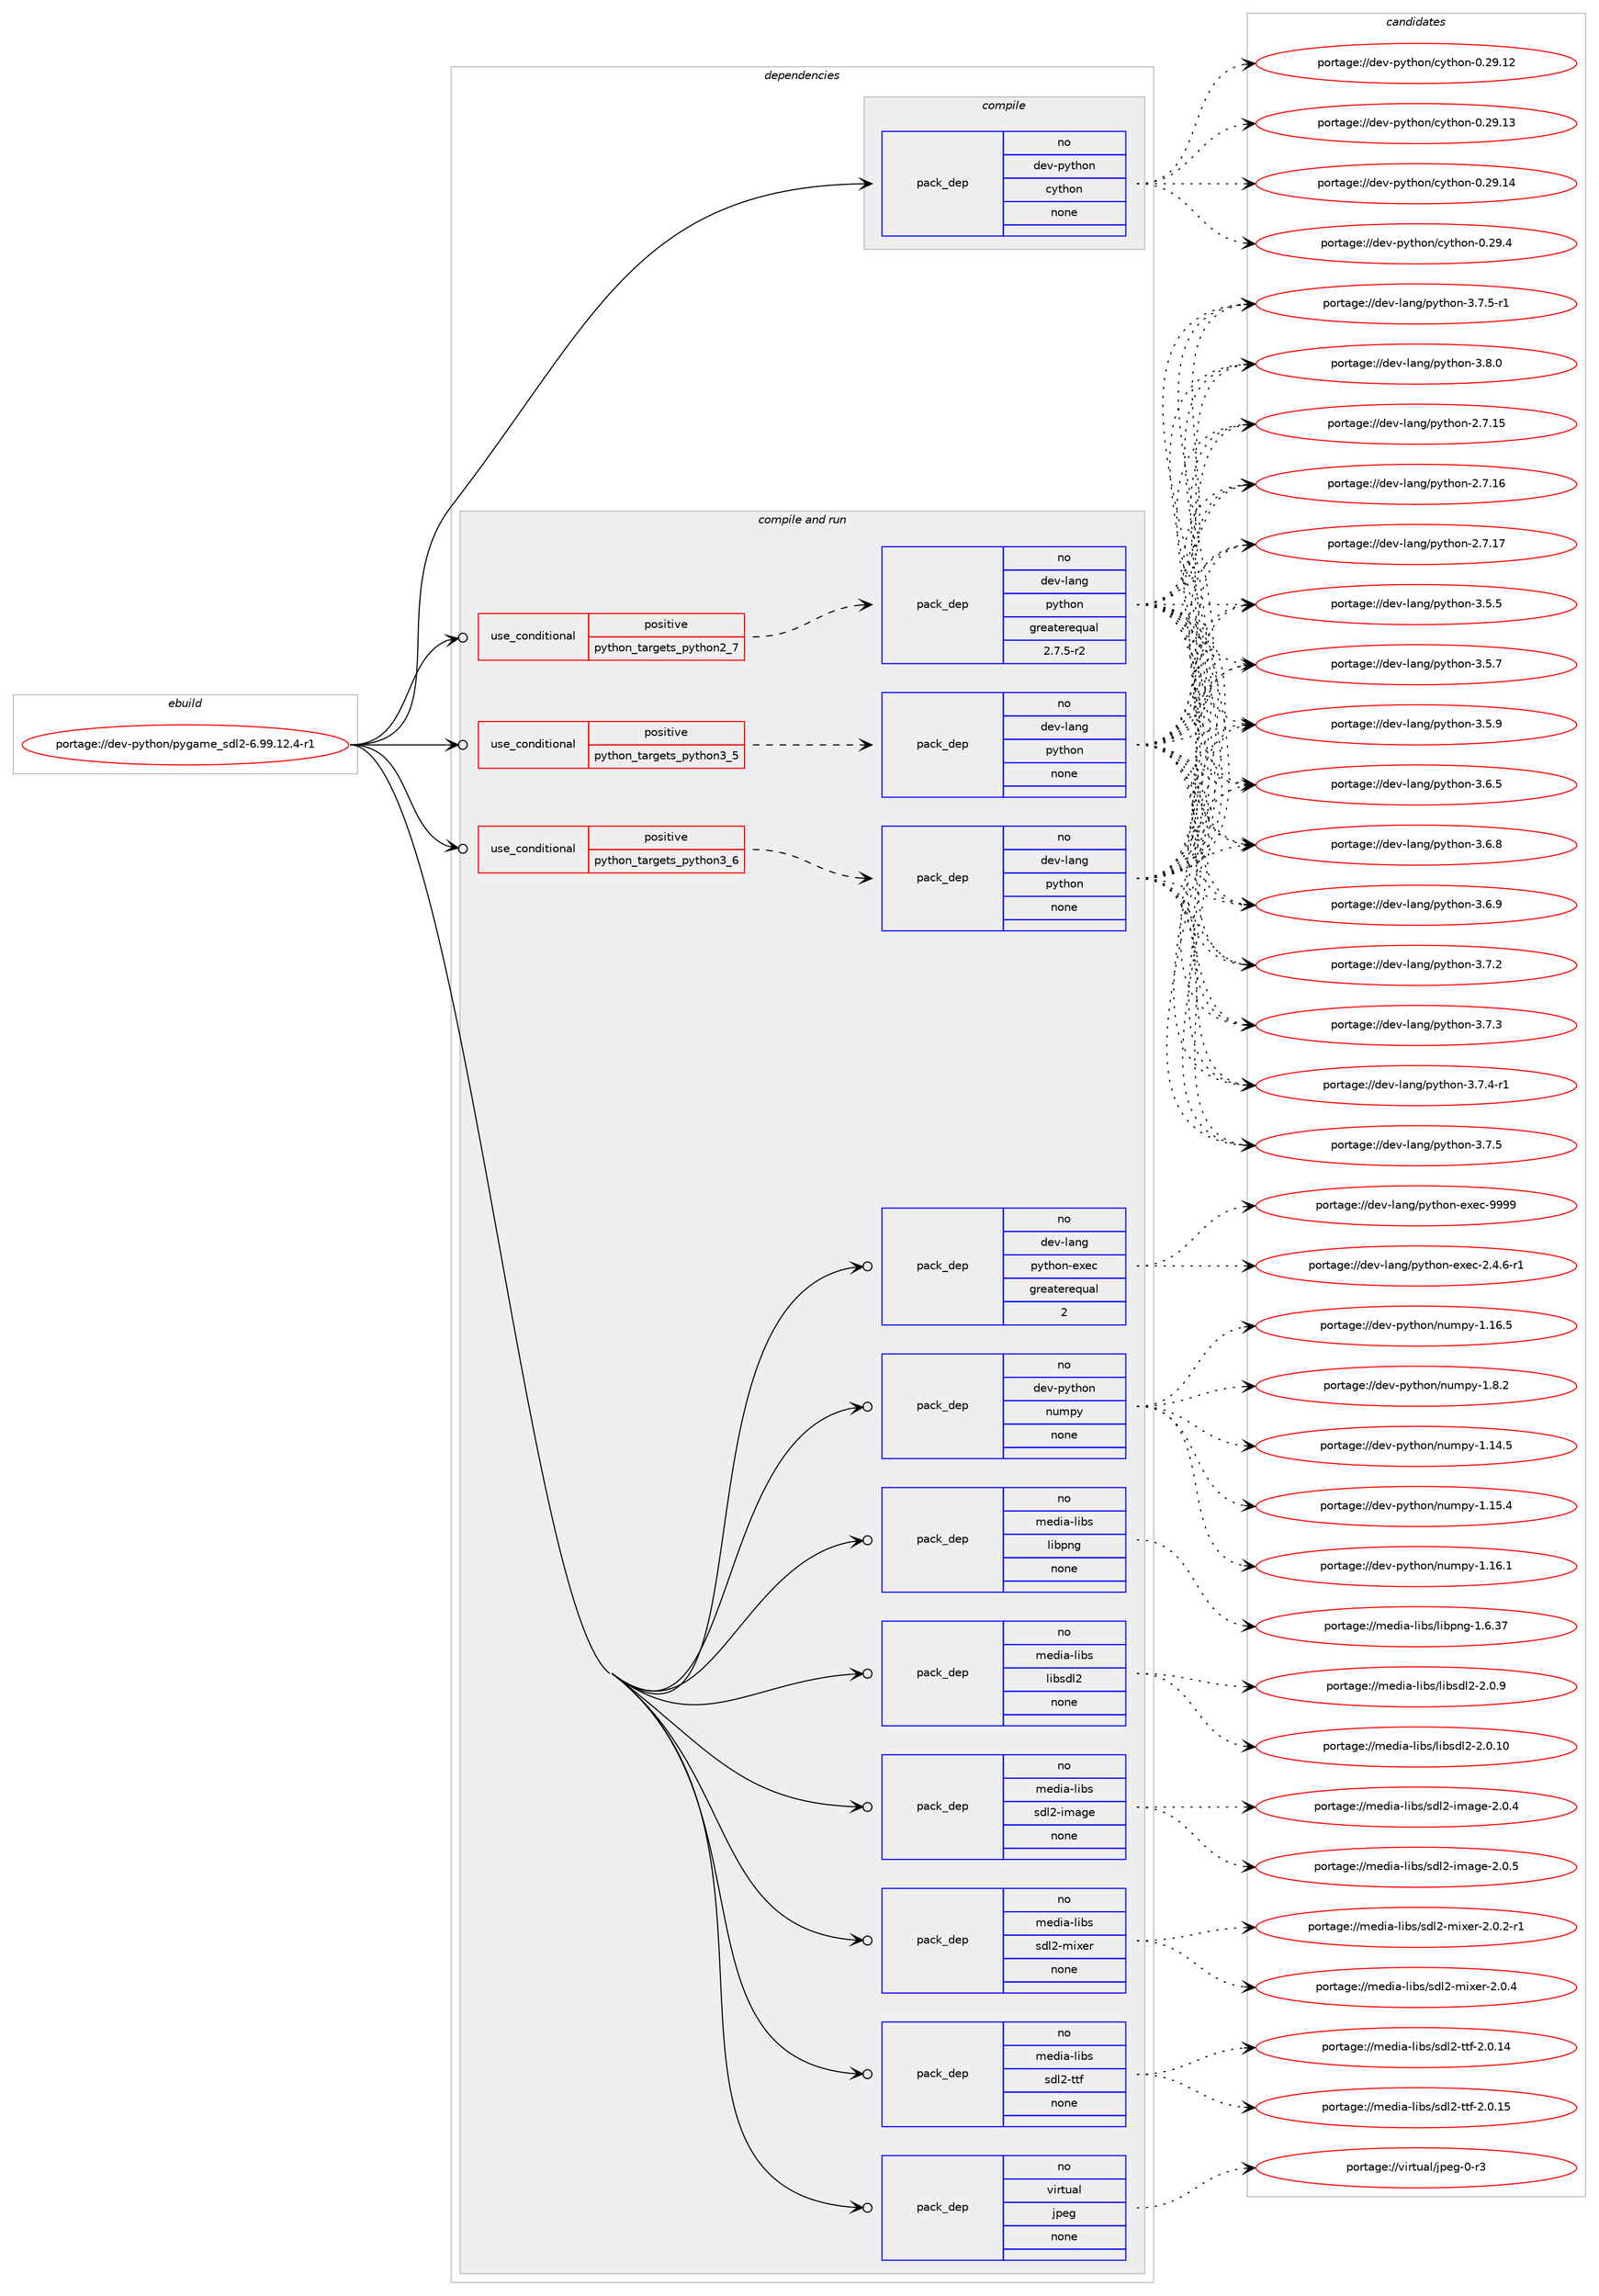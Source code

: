 digraph prolog {

# *************
# Graph options
# *************

newrank=true;
concentrate=true;
compound=true;
graph [rankdir=LR,fontname=Helvetica,fontsize=10,ranksep=1.5];#, ranksep=2.5, nodesep=0.2];
edge  [arrowhead=vee];
node  [fontname=Helvetica,fontsize=10];

# **********
# The ebuild
# **********

subgraph cluster_leftcol {
color=gray;
rank=same;
label=<<i>ebuild</i>>;
id [label="portage://dev-python/pygame_sdl2-6.99.12.4-r1", color=red, width=4, href="../dev-python/pygame_sdl2-6.99.12.4-r1.svg"];
}

# ****************
# The dependencies
# ****************

subgraph cluster_midcol {
color=gray;
label=<<i>dependencies</i>>;
subgraph cluster_compile {
fillcolor="#eeeeee";
style=filled;
label=<<i>compile</i>>;
subgraph pack122308 {
dependency160875 [label=<<TABLE BORDER="0" CELLBORDER="1" CELLSPACING="0" CELLPADDING="4" WIDTH="220"><TR><TD ROWSPAN="6" CELLPADDING="30">pack_dep</TD></TR><TR><TD WIDTH="110">no</TD></TR><TR><TD>dev-python</TD></TR><TR><TD>cython</TD></TR><TR><TD>none</TD></TR><TR><TD></TD></TR></TABLE>>, shape=none, color=blue];
}
id:e -> dependency160875:w [weight=20,style="solid",arrowhead="vee"];
}
subgraph cluster_compileandrun {
fillcolor="#eeeeee";
style=filled;
label=<<i>compile and run</i>>;
subgraph cond35200 {
dependency160876 [label=<<TABLE BORDER="0" CELLBORDER="1" CELLSPACING="0" CELLPADDING="4"><TR><TD ROWSPAN="3" CELLPADDING="10">use_conditional</TD></TR><TR><TD>positive</TD></TR><TR><TD>python_targets_python2_7</TD></TR></TABLE>>, shape=none, color=red];
subgraph pack122309 {
dependency160877 [label=<<TABLE BORDER="0" CELLBORDER="1" CELLSPACING="0" CELLPADDING="4" WIDTH="220"><TR><TD ROWSPAN="6" CELLPADDING="30">pack_dep</TD></TR><TR><TD WIDTH="110">no</TD></TR><TR><TD>dev-lang</TD></TR><TR><TD>python</TD></TR><TR><TD>greaterequal</TD></TR><TR><TD>2.7.5-r2</TD></TR></TABLE>>, shape=none, color=blue];
}
dependency160876:e -> dependency160877:w [weight=20,style="dashed",arrowhead="vee"];
}
id:e -> dependency160876:w [weight=20,style="solid",arrowhead="odotvee"];
subgraph cond35201 {
dependency160878 [label=<<TABLE BORDER="0" CELLBORDER="1" CELLSPACING="0" CELLPADDING="4"><TR><TD ROWSPAN="3" CELLPADDING="10">use_conditional</TD></TR><TR><TD>positive</TD></TR><TR><TD>python_targets_python3_5</TD></TR></TABLE>>, shape=none, color=red];
subgraph pack122310 {
dependency160879 [label=<<TABLE BORDER="0" CELLBORDER="1" CELLSPACING="0" CELLPADDING="4" WIDTH="220"><TR><TD ROWSPAN="6" CELLPADDING="30">pack_dep</TD></TR><TR><TD WIDTH="110">no</TD></TR><TR><TD>dev-lang</TD></TR><TR><TD>python</TD></TR><TR><TD>none</TD></TR><TR><TD></TD></TR></TABLE>>, shape=none, color=blue];
}
dependency160878:e -> dependency160879:w [weight=20,style="dashed",arrowhead="vee"];
}
id:e -> dependency160878:w [weight=20,style="solid",arrowhead="odotvee"];
subgraph cond35202 {
dependency160880 [label=<<TABLE BORDER="0" CELLBORDER="1" CELLSPACING="0" CELLPADDING="4"><TR><TD ROWSPAN="3" CELLPADDING="10">use_conditional</TD></TR><TR><TD>positive</TD></TR><TR><TD>python_targets_python3_6</TD></TR></TABLE>>, shape=none, color=red];
subgraph pack122311 {
dependency160881 [label=<<TABLE BORDER="0" CELLBORDER="1" CELLSPACING="0" CELLPADDING="4" WIDTH="220"><TR><TD ROWSPAN="6" CELLPADDING="30">pack_dep</TD></TR><TR><TD WIDTH="110">no</TD></TR><TR><TD>dev-lang</TD></TR><TR><TD>python</TD></TR><TR><TD>none</TD></TR><TR><TD></TD></TR></TABLE>>, shape=none, color=blue];
}
dependency160880:e -> dependency160881:w [weight=20,style="dashed",arrowhead="vee"];
}
id:e -> dependency160880:w [weight=20,style="solid",arrowhead="odotvee"];
subgraph pack122312 {
dependency160882 [label=<<TABLE BORDER="0" CELLBORDER="1" CELLSPACING="0" CELLPADDING="4" WIDTH="220"><TR><TD ROWSPAN="6" CELLPADDING="30">pack_dep</TD></TR><TR><TD WIDTH="110">no</TD></TR><TR><TD>dev-lang</TD></TR><TR><TD>python-exec</TD></TR><TR><TD>greaterequal</TD></TR><TR><TD>2</TD></TR></TABLE>>, shape=none, color=blue];
}
id:e -> dependency160882:w [weight=20,style="solid",arrowhead="odotvee"];
subgraph pack122313 {
dependency160883 [label=<<TABLE BORDER="0" CELLBORDER="1" CELLSPACING="0" CELLPADDING="4" WIDTH="220"><TR><TD ROWSPAN="6" CELLPADDING="30">pack_dep</TD></TR><TR><TD WIDTH="110">no</TD></TR><TR><TD>dev-python</TD></TR><TR><TD>numpy</TD></TR><TR><TD>none</TD></TR><TR><TD></TD></TR></TABLE>>, shape=none, color=blue];
}
id:e -> dependency160883:w [weight=20,style="solid",arrowhead="odotvee"];
subgraph pack122314 {
dependency160884 [label=<<TABLE BORDER="0" CELLBORDER="1" CELLSPACING="0" CELLPADDING="4" WIDTH="220"><TR><TD ROWSPAN="6" CELLPADDING="30">pack_dep</TD></TR><TR><TD WIDTH="110">no</TD></TR><TR><TD>media-libs</TD></TR><TR><TD>libpng</TD></TR><TR><TD>none</TD></TR><TR><TD></TD></TR></TABLE>>, shape=none, color=blue];
}
id:e -> dependency160884:w [weight=20,style="solid",arrowhead="odotvee"];
subgraph pack122315 {
dependency160885 [label=<<TABLE BORDER="0" CELLBORDER="1" CELLSPACING="0" CELLPADDING="4" WIDTH="220"><TR><TD ROWSPAN="6" CELLPADDING="30">pack_dep</TD></TR><TR><TD WIDTH="110">no</TD></TR><TR><TD>media-libs</TD></TR><TR><TD>libsdl2</TD></TR><TR><TD>none</TD></TR><TR><TD></TD></TR></TABLE>>, shape=none, color=blue];
}
id:e -> dependency160885:w [weight=20,style="solid",arrowhead="odotvee"];
subgraph pack122316 {
dependency160886 [label=<<TABLE BORDER="0" CELLBORDER="1" CELLSPACING="0" CELLPADDING="4" WIDTH="220"><TR><TD ROWSPAN="6" CELLPADDING="30">pack_dep</TD></TR><TR><TD WIDTH="110">no</TD></TR><TR><TD>media-libs</TD></TR><TR><TD>sdl2-image</TD></TR><TR><TD>none</TD></TR><TR><TD></TD></TR></TABLE>>, shape=none, color=blue];
}
id:e -> dependency160886:w [weight=20,style="solid",arrowhead="odotvee"];
subgraph pack122317 {
dependency160887 [label=<<TABLE BORDER="0" CELLBORDER="1" CELLSPACING="0" CELLPADDING="4" WIDTH="220"><TR><TD ROWSPAN="6" CELLPADDING="30">pack_dep</TD></TR><TR><TD WIDTH="110">no</TD></TR><TR><TD>media-libs</TD></TR><TR><TD>sdl2-mixer</TD></TR><TR><TD>none</TD></TR><TR><TD></TD></TR></TABLE>>, shape=none, color=blue];
}
id:e -> dependency160887:w [weight=20,style="solid",arrowhead="odotvee"];
subgraph pack122318 {
dependency160888 [label=<<TABLE BORDER="0" CELLBORDER="1" CELLSPACING="0" CELLPADDING="4" WIDTH="220"><TR><TD ROWSPAN="6" CELLPADDING="30">pack_dep</TD></TR><TR><TD WIDTH="110">no</TD></TR><TR><TD>media-libs</TD></TR><TR><TD>sdl2-ttf</TD></TR><TR><TD>none</TD></TR><TR><TD></TD></TR></TABLE>>, shape=none, color=blue];
}
id:e -> dependency160888:w [weight=20,style="solid",arrowhead="odotvee"];
subgraph pack122319 {
dependency160889 [label=<<TABLE BORDER="0" CELLBORDER="1" CELLSPACING="0" CELLPADDING="4" WIDTH="220"><TR><TD ROWSPAN="6" CELLPADDING="30">pack_dep</TD></TR><TR><TD WIDTH="110">no</TD></TR><TR><TD>virtual</TD></TR><TR><TD>jpeg</TD></TR><TR><TD>none</TD></TR><TR><TD></TD></TR></TABLE>>, shape=none, color=blue];
}
id:e -> dependency160889:w [weight=20,style="solid",arrowhead="odotvee"];
}
subgraph cluster_run {
fillcolor="#eeeeee";
style=filled;
label=<<i>run</i>>;
}
}

# **************
# The candidates
# **************

subgraph cluster_choices {
rank=same;
color=gray;
label=<<i>candidates</i>>;

subgraph choice122308 {
color=black;
nodesep=1;
choiceportage1001011184511212111610411111047991211161041111104548465057464950 [label="portage://dev-python/cython-0.29.12", color=red, width=4,href="../dev-python/cython-0.29.12.svg"];
choiceportage1001011184511212111610411111047991211161041111104548465057464951 [label="portage://dev-python/cython-0.29.13", color=red, width=4,href="../dev-python/cython-0.29.13.svg"];
choiceportage1001011184511212111610411111047991211161041111104548465057464952 [label="portage://dev-python/cython-0.29.14", color=red, width=4,href="../dev-python/cython-0.29.14.svg"];
choiceportage10010111845112121116104111110479912111610411111045484650574652 [label="portage://dev-python/cython-0.29.4", color=red, width=4,href="../dev-python/cython-0.29.4.svg"];
dependency160875:e -> choiceportage1001011184511212111610411111047991211161041111104548465057464950:w [style=dotted,weight="100"];
dependency160875:e -> choiceportage1001011184511212111610411111047991211161041111104548465057464951:w [style=dotted,weight="100"];
dependency160875:e -> choiceportage1001011184511212111610411111047991211161041111104548465057464952:w [style=dotted,weight="100"];
dependency160875:e -> choiceportage10010111845112121116104111110479912111610411111045484650574652:w [style=dotted,weight="100"];
}
subgraph choice122309 {
color=black;
nodesep=1;
choiceportage10010111845108971101034711212111610411111045504655464953 [label="portage://dev-lang/python-2.7.15", color=red, width=4,href="../dev-lang/python-2.7.15.svg"];
choiceportage10010111845108971101034711212111610411111045504655464954 [label="portage://dev-lang/python-2.7.16", color=red, width=4,href="../dev-lang/python-2.7.16.svg"];
choiceportage10010111845108971101034711212111610411111045504655464955 [label="portage://dev-lang/python-2.7.17", color=red, width=4,href="../dev-lang/python-2.7.17.svg"];
choiceportage100101118451089711010347112121116104111110455146534653 [label="portage://dev-lang/python-3.5.5", color=red, width=4,href="../dev-lang/python-3.5.5.svg"];
choiceportage100101118451089711010347112121116104111110455146534655 [label="portage://dev-lang/python-3.5.7", color=red, width=4,href="../dev-lang/python-3.5.7.svg"];
choiceportage100101118451089711010347112121116104111110455146534657 [label="portage://dev-lang/python-3.5.9", color=red, width=4,href="../dev-lang/python-3.5.9.svg"];
choiceportage100101118451089711010347112121116104111110455146544653 [label="portage://dev-lang/python-3.6.5", color=red, width=4,href="../dev-lang/python-3.6.5.svg"];
choiceportage100101118451089711010347112121116104111110455146544656 [label="portage://dev-lang/python-3.6.8", color=red, width=4,href="../dev-lang/python-3.6.8.svg"];
choiceportage100101118451089711010347112121116104111110455146544657 [label="portage://dev-lang/python-3.6.9", color=red, width=4,href="../dev-lang/python-3.6.9.svg"];
choiceportage100101118451089711010347112121116104111110455146554650 [label="portage://dev-lang/python-3.7.2", color=red, width=4,href="../dev-lang/python-3.7.2.svg"];
choiceportage100101118451089711010347112121116104111110455146554651 [label="portage://dev-lang/python-3.7.3", color=red, width=4,href="../dev-lang/python-3.7.3.svg"];
choiceportage1001011184510897110103471121211161041111104551465546524511449 [label="portage://dev-lang/python-3.7.4-r1", color=red, width=4,href="../dev-lang/python-3.7.4-r1.svg"];
choiceportage100101118451089711010347112121116104111110455146554653 [label="portage://dev-lang/python-3.7.5", color=red, width=4,href="../dev-lang/python-3.7.5.svg"];
choiceportage1001011184510897110103471121211161041111104551465546534511449 [label="portage://dev-lang/python-3.7.5-r1", color=red, width=4,href="../dev-lang/python-3.7.5-r1.svg"];
choiceportage100101118451089711010347112121116104111110455146564648 [label="portage://dev-lang/python-3.8.0", color=red, width=4,href="../dev-lang/python-3.8.0.svg"];
dependency160877:e -> choiceportage10010111845108971101034711212111610411111045504655464953:w [style=dotted,weight="100"];
dependency160877:e -> choiceportage10010111845108971101034711212111610411111045504655464954:w [style=dotted,weight="100"];
dependency160877:e -> choiceportage10010111845108971101034711212111610411111045504655464955:w [style=dotted,weight="100"];
dependency160877:e -> choiceportage100101118451089711010347112121116104111110455146534653:w [style=dotted,weight="100"];
dependency160877:e -> choiceportage100101118451089711010347112121116104111110455146534655:w [style=dotted,weight="100"];
dependency160877:e -> choiceportage100101118451089711010347112121116104111110455146534657:w [style=dotted,weight="100"];
dependency160877:e -> choiceportage100101118451089711010347112121116104111110455146544653:w [style=dotted,weight="100"];
dependency160877:e -> choiceportage100101118451089711010347112121116104111110455146544656:w [style=dotted,weight="100"];
dependency160877:e -> choiceportage100101118451089711010347112121116104111110455146544657:w [style=dotted,weight="100"];
dependency160877:e -> choiceportage100101118451089711010347112121116104111110455146554650:w [style=dotted,weight="100"];
dependency160877:e -> choiceportage100101118451089711010347112121116104111110455146554651:w [style=dotted,weight="100"];
dependency160877:e -> choiceportage1001011184510897110103471121211161041111104551465546524511449:w [style=dotted,weight="100"];
dependency160877:e -> choiceportage100101118451089711010347112121116104111110455146554653:w [style=dotted,weight="100"];
dependency160877:e -> choiceportage1001011184510897110103471121211161041111104551465546534511449:w [style=dotted,weight="100"];
dependency160877:e -> choiceportage100101118451089711010347112121116104111110455146564648:w [style=dotted,weight="100"];
}
subgraph choice122310 {
color=black;
nodesep=1;
choiceportage10010111845108971101034711212111610411111045504655464953 [label="portage://dev-lang/python-2.7.15", color=red, width=4,href="../dev-lang/python-2.7.15.svg"];
choiceportage10010111845108971101034711212111610411111045504655464954 [label="portage://dev-lang/python-2.7.16", color=red, width=4,href="../dev-lang/python-2.7.16.svg"];
choiceportage10010111845108971101034711212111610411111045504655464955 [label="portage://dev-lang/python-2.7.17", color=red, width=4,href="../dev-lang/python-2.7.17.svg"];
choiceportage100101118451089711010347112121116104111110455146534653 [label="portage://dev-lang/python-3.5.5", color=red, width=4,href="../dev-lang/python-3.5.5.svg"];
choiceportage100101118451089711010347112121116104111110455146534655 [label="portage://dev-lang/python-3.5.7", color=red, width=4,href="../dev-lang/python-3.5.7.svg"];
choiceportage100101118451089711010347112121116104111110455146534657 [label="portage://dev-lang/python-3.5.9", color=red, width=4,href="../dev-lang/python-3.5.9.svg"];
choiceportage100101118451089711010347112121116104111110455146544653 [label="portage://dev-lang/python-3.6.5", color=red, width=4,href="../dev-lang/python-3.6.5.svg"];
choiceportage100101118451089711010347112121116104111110455146544656 [label="portage://dev-lang/python-3.6.8", color=red, width=4,href="../dev-lang/python-3.6.8.svg"];
choiceportage100101118451089711010347112121116104111110455146544657 [label="portage://dev-lang/python-3.6.9", color=red, width=4,href="../dev-lang/python-3.6.9.svg"];
choiceportage100101118451089711010347112121116104111110455146554650 [label="portage://dev-lang/python-3.7.2", color=red, width=4,href="../dev-lang/python-3.7.2.svg"];
choiceportage100101118451089711010347112121116104111110455146554651 [label="portage://dev-lang/python-3.7.3", color=red, width=4,href="../dev-lang/python-3.7.3.svg"];
choiceportage1001011184510897110103471121211161041111104551465546524511449 [label="portage://dev-lang/python-3.7.4-r1", color=red, width=4,href="../dev-lang/python-3.7.4-r1.svg"];
choiceportage100101118451089711010347112121116104111110455146554653 [label="portage://dev-lang/python-3.7.5", color=red, width=4,href="../dev-lang/python-3.7.5.svg"];
choiceportage1001011184510897110103471121211161041111104551465546534511449 [label="portage://dev-lang/python-3.7.5-r1", color=red, width=4,href="../dev-lang/python-3.7.5-r1.svg"];
choiceportage100101118451089711010347112121116104111110455146564648 [label="portage://dev-lang/python-3.8.0", color=red, width=4,href="../dev-lang/python-3.8.0.svg"];
dependency160879:e -> choiceportage10010111845108971101034711212111610411111045504655464953:w [style=dotted,weight="100"];
dependency160879:e -> choiceportage10010111845108971101034711212111610411111045504655464954:w [style=dotted,weight="100"];
dependency160879:e -> choiceportage10010111845108971101034711212111610411111045504655464955:w [style=dotted,weight="100"];
dependency160879:e -> choiceportage100101118451089711010347112121116104111110455146534653:w [style=dotted,weight="100"];
dependency160879:e -> choiceportage100101118451089711010347112121116104111110455146534655:w [style=dotted,weight="100"];
dependency160879:e -> choiceportage100101118451089711010347112121116104111110455146534657:w [style=dotted,weight="100"];
dependency160879:e -> choiceportage100101118451089711010347112121116104111110455146544653:w [style=dotted,weight="100"];
dependency160879:e -> choiceportage100101118451089711010347112121116104111110455146544656:w [style=dotted,weight="100"];
dependency160879:e -> choiceportage100101118451089711010347112121116104111110455146544657:w [style=dotted,weight="100"];
dependency160879:e -> choiceportage100101118451089711010347112121116104111110455146554650:w [style=dotted,weight="100"];
dependency160879:e -> choiceportage100101118451089711010347112121116104111110455146554651:w [style=dotted,weight="100"];
dependency160879:e -> choiceportage1001011184510897110103471121211161041111104551465546524511449:w [style=dotted,weight="100"];
dependency160879:e -> choiceportage100101118451089711010347112121116104111110455146554653:w [style=dotted,weight="100"];
dependency160879:e -> choiceportage1001011184510897110103471121211161041111104551465546534511449:w [style=dotted,weight="100"];
dependency160879:e -> choiceportage100101118451089711010347112121116104111110455146564648:w [style=dotted,weight="100"];
}
subgraph choice122311 {
color=black;
nodesep=1;
choiceportage10010111845108971101034711212111610411111045504655464953 [label="portage://dev-lang/python-2.7.15", color=red, width=4,href="../dev-lang/python-2.7.15.svg"];
choiceportage10010111845108971101034711212111610411111045504655464954 [label="portage://dev-lang/python-2.7.16", color=red, width=4,href="../dev-lang/python-2.7.16.svg"];
choiceportage10010111845108971101034711212111610411111045504655464955 [label="portage://dev-lang/python-2.7.17", color=red, width=4,href="../dev-lang/python-2.7.17.svg"];
choiceportage100101118451089711010347112121116104111110455146534653 [label="portage://dev-lang/python-3.5.5", color=red, width=4,href="../dev-lang/python-3.5.5.svg"];
choiceportage100101118451089711010347112121116104111110455146534655 [label="portage://dev-lang/python-3.5.7", color=red, width=4,href="../dev-lang/python-3.5.7.svg"];
choiceportage100101118451089711010347112121116104111110455146534657 [label="portage://dev-lang/python-3.5.9", color=red, width=4,href="../dev-lang/python-3.5.9.svg"];
choiceportage100101118451089711010347112121116104111110455146544653 [label="portage://dev-lang/python-3.6.5", color=red, width=4,href="../dev-lang/python-3.6.5.svg"];
choiceportage100101118451089711010347112121116104111110455146544656 [label="portage://dev-lang/python-3.6.8", color=red, width=4,href="../dev-lang/python-3.6.8.svg"];
choiceportage100101118451089711010347112121116104111110455146544657 [label="portage://dev-lang/python-3.6.9", color=red, width=4,href="../dev-lang/python-3.6.9.svg"];
choiceportage100101118451089711010347112121116104111110455146554650 [label="portage://dev-lang/python-3.7.2", color=red, width=4,href="../dev-lang/python-3.7.2.svg"];
choiceportage100101118451089711010347112121116104111110455146554651 [label="portage://dev-lang/python-3.7.3", color=red, width=4,href="../dev-lang/python-3.7.3.svg"];
choiceportage1001011184510897110103471121211161041111104551465546524511449 [label="portage://dev-lang/python-3.7.4-r1", color=red, width=4,href="../dev-lang/python-3.7.4-r1.svg"];
choiceportage100101118451089711010347112121116104111110455146554653 [label="portage://dev-lang/python-3.7.5", color=red, width=4,href="../dev-lang/python-3.7.5.svg"];
choiceportage1001011184510897110103471121211161041111104551465546534511449 [label="portage://dev-lang/python-3.7.5-r1", color=red, width=4,href="../dev-lang/python-3.7.5-r1.svg"];
choiceportage100101118451089711010347112121116104111110455146564648 [label="portage://dev-lang/python-3.8.0", color=red, width=4,href="../dev-lang/python-3.8.0.svg"];
dependency160881:e -> choiceportage10010111845108971101034711212111610411111045504655464953:w [style=dotted,weight="100"];
dependency160881:e -> choiceportage10010111845108971101034711212111610411111045504655464954:w [style=dotted,weight="100"];
dependency160881:e -> choiceportage10010111845108971101034711212111610411111045504655464955:w [style=dotted,weight="100"];
dependency160881:e -> choiceportage100101118451089711010347112121116104111110455146534653:w [style=dotted,weight="100"];
dependency160881:e -> choiceportage100101118451089711010347112121116104111110455146534655:w [style=dotted,weight="100"];
dependency160881:e -> choiceportage100101118451089711010347112121116104111110455146534657:w [style=dotted,weight="100"];
dependency160881:e -> choiceportage100101118451089711010347112121116104111110455146544653:w [style=dotted,weight="100"];
dependency160881:e -> choiceportage100101118451089711010347112121116104111110455146544656:w [style=dotted,weight="100"];
dependency160881:e -> choiceportage100101118451089711010347112121116104111110455146544657:w [style=dotted,weight="100"];
dependency160881:e -> choiceportage100101118451089711010347112121116104111110455146554650:w [style=dotted,weight="100"];
dependency160881:e -> choiceportage100101118451089711010347112121116104111110455146554651:w [style=dotted,weight="100"];
dependency160881:e -> choiceportage1001011184510897110103471121211161041111104551465546524511449:w [style=dotted,weight="100"];
dependency160881:e -> choiceportage100101118451089711010347112121116104111110455146554653:w [style=dotted,weight="100"];
dependency160881:e -> choiceportage1001011184510897110103471121211161041111104551465546534511449:w [style=dotted,weight="100"];
dependency160881:e -> choiceportage100101118451089711010347112121116104111110455146564648:w [style=dotted,weight="100"];
}
subgraph choice122312 {
color=black;
nodesep=1;
choiceportage10010111845108971101034711212111610411111045101120101994550465246544511449 [label="portage://dev-lang/python-exec-2.4.6-r1", color=red, width=4,href="../dev-lang/python-exec-2.4.6-r1.svg"];
choiceportage10010111845108971101034711212111610411111045101120101994557575757 [label="portage://dev-lang/python-exec-9999", color=red, width=4,href="../dev-lang/python-exec-9999.svg"];
dependency160882:e -> choiceportage10010111845108971101034711212111610411111045101120101994550465246544511449:w [style=dotted,weight="100"];
dependency160882:e -> choiceportage10010111845108971101034711212111610411111045101120101994557575757:w [style=dotted,weight="100"];
}
subgraph choice122313 {
color=black;
nodesep=1;
choiceportage100101118451121211161041111104711011710911212145494649524653 [label="portage://dev-python/numpy-1.14.5", color=red, width=4,href="../dev-python/numpy-1.14.5.svg"];
choiceportage100101118451121211161041111104711011710911212145494649534652 [label="portage://dev-python/numpy-1.15.4", color=red, width=4,href="../dev-python/numpy-1.15.4.svg"];
choiceportage100101118451121211161041111104711011710911212145494649544649 [label="portage://dev-python/numpy-1.16.1", color=red, width=4,href="../dev-python/numpy-1.16.1.svg"];
choiceportage100101118451121211161041111104711011710911212145494649544653 [label="portage://dev-python/numpy-1.16.5", color=red, width=4,href="../dev-python/numpy-1.16.5.svg"];
choiceportage1001011184511212111610411111047110117109112121454946564650 [label="portage://dev-python/numpy-1.8.2", color=red, width=4,href="../dev-python/numpy-1.8.2.svg"];
dependency160883:e -> choiceportage100101118451121211161041111104711011710911212145494649524653:w [style=dotted,weight="100"];
dependency160883:e -> choiceportage100101118451121211161041111104711011710911212145494649534652:w [style=dotted,weight="100"];
dependency160883:e -> choiceportage100101118451121211161041111104711011710911212145494649544649:w [style=dotted,weight="100"];
dependency160883:e -> choiceportage100101118451121211161041111104711011710911212145494649544653:w [style=dotted,weight="100"];
dependency160883:e -> choiceportage1001011184511212111610411111047110117109112121454946564650:w [style=dotted,weight="100"];
}
subgraph choice122314 {
color=black;
nodesep=1;
choiceportage109101100105974510810598115471081059811211010345494654465155 [label="portage://media-libs/libpng-1.6.37", color=red, width=4,href="../media-libs/libpng-1.6.37.svg"];
dependency160884:e -> choiceportage109101100105974510810598115471081059811211010345494654465155:w [style=dotted,weight="100"];
}
subgraph choice122315 {
color=black;
nodesep=1;
choiceportage10910110010597451081059811547108105981151001085045504648464948 [label="portage://media-libs/libsdl2-2.0.10", color=red, width=4,href="../media-libs/libsdl2-2.0.10.svg"];
choiceportage109101100105974510810598115471081059811510010850455046484657 [label="portage://media-libs/libsdl2-2.0.9", color=red, width=4,href="../media-libs/libsdl2-2.0.9.svg"];
dependency160885:e -> choiceportage10910110010597451081059811547108105981151001085045504648464948:w [style=dotted,weight="100"];
dependency160885:e -> choiceportage109101100105974510810598115471081059811510010850455046484657:w [style=dotted,weight="100"];
}
subgraph choice122316 {
color=black;
nodesep=1;
choiceportage10910110010597451081059811547115100108504510510997103101455046484652 [label="portage://media-libs/sdl2-image-2.0.4", color=red, width=4,href="../media-libs/sdl2-image-2.0.4.svg"];
choiceportage10910110010597451081059811547115100108504510510997103101455046484653 [label="portage://media-libs/sdl2-image-2.0.5", color=red, width=4,href="../media-libs/sdl2-image-2.0.5.svg"];
dependency160886:e -> choiceportage10910110010597451081059811547115100108504510510997103101455046484652:w [style=dotted,weight="100"];
dependency160886:e -> choiceportage10910110010597451081059811547115100108504510510997103101455046484653:w [style=dotted,weight="100"];
}
subgraph choice122317 {
color=black;
nodesep=1;
choiceportage1091011001059745108105981154711510010850451091051201011144550464846504511449 [label="portage://media-libs/sdl2-mixer-2.0.2-r1", color=red, width=4,href="../media-libs/sdl2-mixer-2.0.2-r1.svg"];
choiceportage109101100105974510810598115471151001085045109105120101114455046484652 [label="portage://media-libs/sdl2-mixer-2.0.4", color=red, width=4,href="../media-libs/sdl2-mixer-2.0.4.svg"];
dependency160887:e -> choiceportage1091011001059745108105981154711510010850451091051201011144550464846504511449:w [style=dotted,weight="100"];
dependency160887:e -> choiceportage109101100105974510810598115471151001085045109105120101114455046484652:w [style=dotted,weight="100"];
}
subgraph choice122318 {
color=black;
nodesep=1;
choiceportage10910110010597451081059811547115100108504511611610245504648464952 [label="portage://media-libs/sdl2-ttf-2.0.14", color=red, width=4,href="../media-libs/sdl2-ttf-2.0.14.svg"];
choiceportage10910110010597451081059811547115100108504511611610245504648464953 [label="portage://media-libs/sdl2-ttf-2.0.15", color=red, width=4,href="../media-libs/sdl2-ttf-2.0.15.svg"];
dependency160888:e -> choiceportage10910110010597451081059811547115100108504511611610245504648464952:w [style=dotted,weight="100"];
dependency160888:e -> choiceportage10910110010597451081059811547115100108504511611610245504648464953:w [style=dotted,weight="100"];
}
subgraph choice122319 {
color=black;
nodesep=1;
choiceportage118105114116117971084710611210110345484511451 [label="portage://virtual/jpeg-0-r3", color=red, width=4,href="../virtual/jpeg-0-r3.svg"];
dependency160889:e -> choiceportage118105114116117971084710611210110345484511451:w [style=dotted,weight="100"];
}
}

}
